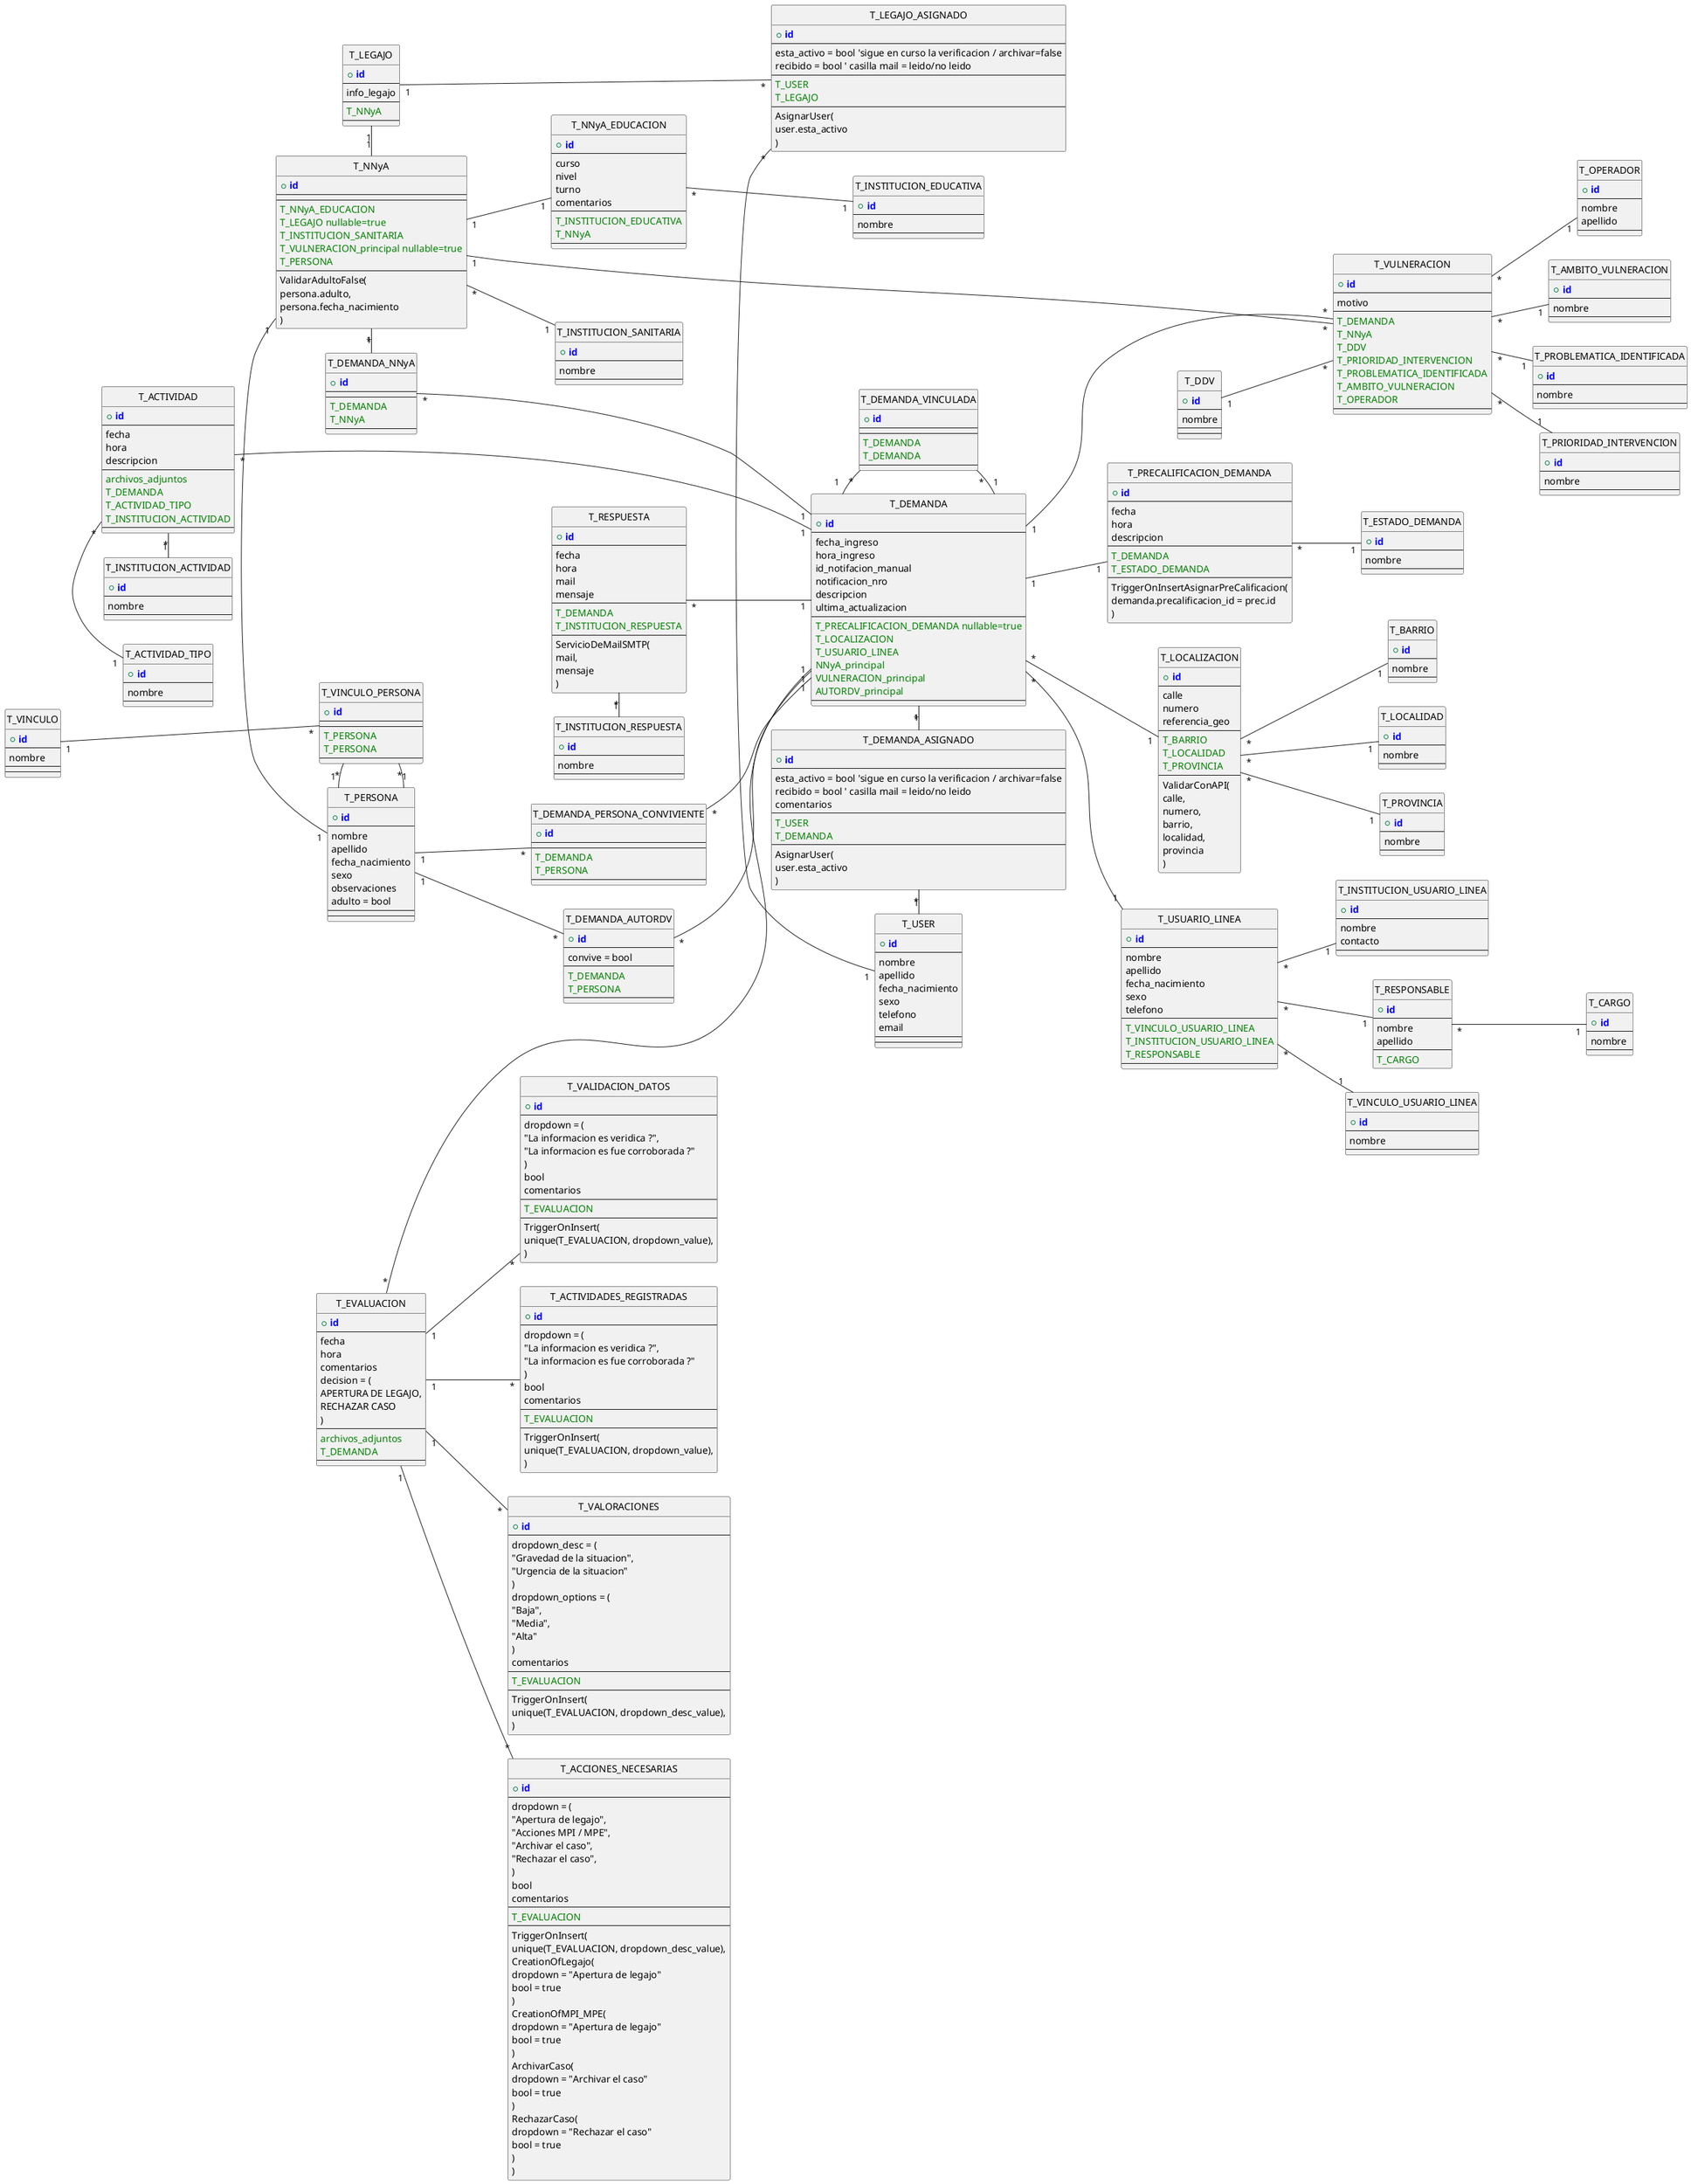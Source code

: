 "@startuml full_logical_erd"

' !define ENTITY
!define PRIMARY_KEY(x) <b><color:blue>x</color></b>
!define FOREIGN_KEY(x) <color:green>x</color>

hide circle
left to right direction

entity T_DEMANDA {
    + PRIMARY_KEY(id)
    --
    fecha_ingreso
    hora_ingreso
    id_notifacion_manual
    notificacion_nro
    descripcion
    ultima_actualizacion
    --
    FOREIGN_KEY(T_PRECALIFICACION_DEMANDA nullable=true)
    FOREIGN_KEY(T_LOCALIZACION)
    FOREIGN_KEY(T_USUARIO_LINEA)
    FOREIGN_KEY(NNyA_principal)
    FOREIGN_KEY(VULNERACION_principal)
    FOREIGN_KEY(AUTORDV_principal)
    --
}

entity T_DEMANDA_ASIGNADO {
    + PRIMARY_KEY(id)
    --
    esta_activo = bool 'sigue en curso la verificacion / archivar=false
    recibido = bool ' casilla mail = leido/no leido
    comentarios
    --
    FOREIGN_KEY(T_USER)
    FOREIGN_KEY(T_DEMANDA)
    --
    AsignarUser(
        user.esta_activo
        )
}

entity T_PRECALIFICACION_DEMANDA {
    + PRIMARY_KEY(id)
    --
    fecha
    hora
    descripcion
    --
    FOREIGN_KEY(T_DEMANDA)
    FOREIGN_KEY(T_ESTADO_DEMANDA)
    --
    TriggerOnInsertAsignarPreCalificacion(
        demanda.precalificacion_id = prec.id
        )
}

entity T_LOCALIZACION {
    + PRIMARY_KEY(id)
    --
    calle
    numero
    referencia_geo
    --
    FOREIGN_KEY(T_BARRIO)
    FOREIGN_KEY(T_LOCALIDAD)
    FOREIGN_KEY(T_PROVINCIA)
    --
    ValidarConAPI(
        calle,
        numero,
        barrio,
        localidad,
        provincia
        )
}

entity T_NNyA {
    + PRIMARY_KEY(id)
    --
    --
    FOREIGN_KEY(T_NNyA_EDUCACION)
    FOREIGN_KEY(T_LEGAJO nullable=true)
    FOREIGN_KEY(T_INSTITUCION_SANITARIA)
    FOREIGN_KEY(T_VULNERACION_principal nullable=true)
    FOREIGN_KEY(T_PERSONA)
    --
    ValidarAdultoFalse(
        persona.adulto,
        persona.fecha_nacimiento
        )
}

entity T_NNyA_EDUCACION {
    + PRIMARY_KEY(id)
    --
    curso
    nivel
    turno
    comentarios
    --
    FOREIGN_KEY(T_INSTITUCION_EDUCATIVA)
    FOREIGN_KEY(T_NNyA)
    --
}

entity T_PERSONA {
    + PRIMARY_KEY(id)
    --
    nombre
    apellido
    fecha_nacimiento
    sexo
    observaciones
    adulto = bool
    --
    --
}

entity T_DEMANDA_PERSONA_CONVIVIENTE {
    + PRIMARY_KEY(id)
    --
    --
    FOREIGN_KEY(T_DEMANDA)
    FOREIGN_KEY(T_PERSONA)
    --
}

entity T_VINCULO_PERSONA {
    + PRIMARY_KEY(id)
    --
    --
    FOREIGN_KEY(T_PERSONA)
    FOREIGN_KEY(T_PERSONA)
    --
}

entity T_DEMANDA_AUTORDV {
    + PRIMARY_KEY(id)
    --
    convive = bool
    --
    FOREIGN_KEY(T_DEMANDA)
    FOREIGN_KEY(T_PERSONA)
    --
}

entity T_USUARIO_LINEA {
    + PRIMARY_KEY(id)
    --
    nombre
    apellido
    fecha_nacimiento
    sexo
    telefono
    --
    FOREIGN_KEY(T_VINCULO_USUARIO_LINEA)
    FOREIGN_KEY(T_INSTITUCION_USUARIO_LINEA)
    FOREIGN_KEY(T_RESPONSABLE)
    --
}

entity T_INSTITUCION_USUARIO_LINEA {
    + PRIMARY_KEY(id)
    --
    nombre
    contacto
    --
}

entity T_RESPONSABLE {
    + PRIMARY_KEY(id)
    --
    nombre
    apellido
    --
    FOREIGN_KEY(T_CARGO)
}

entity T_VULNERACION {
    + PRIMARY_KEY(id)
    --
    motivo
    --
    FOREIGN_KEY(T_DEMANDA)
    FOREIGN_KEY(T_NNyA)
    FOREIGN_KEY(T_DDV)
    FOREIGN_KEY(T_PRIORIDAD_INTERVENCION)
    FOREIGN_KEY(T_PROBLEMATICA_IDENTIFICADA)
    FOREIGN_KEY(T_AMBITO_VULNERACION)
    FOREIGN_KEY(T_OPERADOR)
    --
}

entity T_OPERADOR {
    + PRIMARY_KEY(id)
    --
    nombre
    apellido
    --
}

entity T_ACTIVIDAD {
    + PRIMARY_KEY(id)
    --
    fecha
    hora
    descripcion
    --
    FOREIGN_KEY(archivos_adjuntos)
    FOREIGN_KEY(T_DEMANDA)
    FOREIGN_KEY(T_ACTIVIDAD_TIPO)
    FOREIGN_KEY(T_INSTITUCION_ACTIVIDAD)
    --
}

entity T_RESPUESTA {
    + PRIMARY_KEY(id)
    --
    fecha
    hora
    mail
    mensaje
    --
    FOREIGN_KEY(T_DEMANDA)
    FOREIGN_KEY(T_INSTITUCION_RESPUESTA)
    --
    ServicioDeMailSMTP(
        mail,
        mensaje
        )
}

entity T_DEMANDA_VINCULADA {
    + PRIMARY_KEY(id)
    --
    --
    FOREIGN_KEY(T_DEMANDA)
    FOREIGN_KEY(T_DEMANDA)
    --
}

entity T_EVALUACION {
    + PRIMARY_KEY(id)
    --
    fecha
    hora
    comentarios
    decision = (
        APERTURA DE LEGAJO,
        RECHAZAR CASO
    )
    --
    FOREIGN_KEY(archivos_adjuntos)
    FOREIGN_KEY(T_DEMANDA)
    --
}

entity T_VALIDACION_DATOS {
    + PRIMARY_KEY(id)
    --
    dropdown = (
        "La informacion es veridica ?",
        "La informacion es fue corroborada ?"
    )
    bool
    comentarios
    --
    FOREIGN_KEY(T_EVALUACION)
    --
    TriggerOnInsert(
        unique(T_EVALUACION, dropdown_value),
    )
}

entity T_ACTIVIDADES_REGISTRADAS {
    + PRIMARY_KEY(id)
    --
    dropdown = (
        "La informacion es veridica ?",
        "La informacion es fue corroborada ?"
    )
    bool
    comentarios
    --
    FOREIGN_KEY(T_EVALUACION)
    --
    TriggerOnInsert(
        unique(T_EVALUACION, dropdown_value),
    )
}

entity T_VALORACIONES {
    + PRIMARY_KEY(id)
    --
    dropdown_desc = (
        "Gravedad de la situacion",
        "Urgencia de la situacion"
    )
    dropdown_options = (
        "Baja",
        "Media",
        "Alta"
    )
    comentarios
    --
    FOREIGN_KEY(T_EVALUACION)
    --
    TriggerOnInsert(
        unique(T_EVALUACION, dropdown_desc_value),
    )
}

entity T_ACCIONES_NECESARIAS {
    + PRIMARY_KEY(id)
    --
    dropdown = (
        "Apertura de legajo",
        "Acciones MPI / MPE",
        "Archivar el caso",
        "Rechazar el caso",
    )
    bool
    comentarios
    --
    FOREIGN_KEY(T_EVALUACION)
    --
    TriggerOnInsert(
        unique(T_EVALUACION, dropdown_desc_value),
        CreationOfLegajo(
            dropdown = "Apertura de legajo"
            bool = true
        )
        CreationOfMPI_MPE(
            dropdown = "Apertura de legajo"
            bool = true
        )
        ArchivarCaso(
            dropdown = "Archivar el caso"
            bool = true
        )
        RechazarCaso(
            dropdown = "Rechazar el caso"
            bool = true
        )
    )
}

entity T_LEGAJO {
    + PRIMARY_KEY(id)
    --
    info_legajo
    --
    FOREIGN_KEY(T_NNyA)
    --
}

entity T_LEGAJO_ASIGNADO {
    + PRIMARY_KEY(id)
    --
    esta_activo = bool 'sigue en curso la verificacion / archivar=false
    recibido = bool ' casilla mail = leido/no leido
    --
    FOREIGN_KEY(T_USER)
    FOREIGN_KEY(T_LEGAJO)
    --
    AsignarUser(
        user.esta_activo
        )
}

entity T_USER {
    + PRIMARY_KEY(id)
    --
    nombre
    apellido
    fecha_nacimiento
    sexo
    telefono
    email
    --
    --
}

entity T_VINCULO {
    + PRIMARY_KEY(id)
    --
    nombre
    --
    --
}

entity T_CARGO {
    + PRIMARY_KEY(id)
    --
    nombre
    --
}

entity T_DDV {
    + PRIMARY_KEY(id)
    --
    nombre
    --
    --
}

entity T_ESTADO_DEMANDA {
    + PRIMARY_KEY(id)
    --
    nombre
    --
}

entity T_AMBITO_VULNERACION {
    + PRIMARY_KEY(id)
    --
    nombre
    --
}

entity T_PROBLEMATICA_IDENTIFICADA {
    + PRIMARY_KEY(id)
    --
    nombre
    --
}

entity T_PRIORIDAD_INTERVENCION {
    + PRIMARY_KEY(id)
    --
    nombre
    --
}

entity T_BARRIO {
    + PRIMARY_KEY(id)
    --
    nombre
    --
}

entity T_LOCALIDAD {
    + PRIMARY_KEY(id)
    --
    nombre
    --
}

entity T_PROVINCIA {
    + PRIMARY_KEY(id)
    --
    nombre
    --
}

entity T_VINCULO_USUARIO_LINEA {
    + PRIMARY_KEY(id)
    --
    nombre
    --
}

entity T_INSTITUCION_ACTIVIDAD {
    + PRIMARY_KEY(id)
    --
    nombre
    --
}

entity T_INSTITUCION_RESPUESTA {
    + PRIMARY_KEY(id)
    --
    nombre
    --
}

entity T_INSTITUCION_EDUCATIVA {
    + PRIMARY_KEY(id)
    --
    nombre
    --
}

entity T_INSTITUCION_SANITARIA {
    + PRIMARY_KEY(id)
    --
    nombre
    --
}

entity T_DEMANDA_NNyA {
    + PRIMARY_KEY(id)
    --
    --
    FOREIGN_KEY(T_DEMANDA)
    FOREIGN_KEY(T_NNyA)
    --
}

entity T_ACTIVIDAD_TIPO {
    + PRIMARY_KEY(id)
    --
    nombre
    --
}

T_DEMANDA_ASIGNADO "*" - "1" T_USER
T_DEMANDA "1" - "*" T_DEMANDA_ASIGNADO
T_DEMANDA "1" -- "1" T_PRECALIFICACION_DEMANDA
T_PRECALIFICACION_DEMANDA "*" -- "1" T_ESTADO_DEMANDA

T_DEMANDA "*" -- "1" T_LOCALIZACION
T_LOCALIZACION "*" -- "1" T_BARRIO
T_LOCALIZACION "*" -- "1" T_LOCALIDAD
T_LOCALIZACION "*" -- "1" T_PROVINCIA

T_DEMANDA_NNyA "*" - "1" T_DEMANDA
T_NNyA "1" - "*" T_DEMANDA_NNyA

T_NNyA "1" -- "1" T_NNyA_EDUCACION
T_NNyA_EDUCACION "*" -- "1" T_INSTITUCION_EDUCATIVA
T_NNyA "*" -- "1" T_INSTITUCION_SANITARIA

T_NNyA "1" - "1" T_PERSONA

T_DEMANDA_PERSONA_CONVIVIENTE "*" -- "1" T_DEMANDA
T_PERSONA "1" -- "*" T_DEMANDA_PERSONA_CONVIVIENTE

T_VINCULO_PERSONA "*" - "1" T_PERSONA
T_VINCULO_PERSONA "*" - "1" T_PERSONA
T_VINCULO "1" --- "*" T_VINCULO_PERSONA

T_DEMANDA_AUTORDV "*" -- "1" T_DEMANDA
T_PERSONA "1" -- "*" T_DEMANDA_AUTORDV

T_DEMANDA "*" -- "1" T_USUARIO_LINEA
T_USUARIO_LINEA "*" -- "1" T_VINCULO_USUARIO_LINEA

T_USUARIO_LINEA "*" -- "1" T_INSTITUCION_USUARIO_LINEA

T_USUARIO_LINEA "*" -- "1" T_RESPONSABLE
T_RESPONSABLE "*" -- "1" T_CARGO

T_DEMANDA "1" --- "*" T_VULNERACION
T_DDV "1" -- "*" T_VULNERACION

T_VULNERACION "*" -- "1" T_PRIORIDAD_INTERVENCION
T_VULNERACION "*" -- "1" T_PROBLEMATICA_IDENTIFICADA
T_VULNERACION "*" -- "1" T_AMBITO_VULNERACION

T_VULNERACION "*" -- "1" T_OPERADOR
T_NNyA "1" -- "*" T_VULNERACION

T_ACTIVIDAD "*" ---- "1" T_DEMANDA
T_ACTIVIDAD "*" - "1" T_ACTIVIDAD_TIPO
T_ACTIVIDAD "*" - "1" T_INSTITUCION_ACTIVIDAD

T_RESPUESTA "*" -- "1" T_DEMANDA
T_RESPUESTA "*" - "1" T_INSTITUCION_RESPUESTA

T_DEMANDA_VINCULADA "*" - "1" T_DEMANDA
T_DEMANDA_VINCULADA "*" - "1" T_DEMANDA

T_EVALUACION "*" --- "1" T_DEMANDA
T_EVALUACION "1" -- "*" T_VALIDACION_DATOS
T_EVALUACION "1" -- "*" T_ACTIVIDADES_REGISTRADAS
T_EVALUACION "1" -- "*" T_VALORACIONES
T_EVALUACION "1" -- "*" T_ACCIONES_NECESARIAS

T_LEGAJO "1" - "1" T_NNyA

T_LEGAJO_ASIGNADO "*" - "1" T_USER
T_LEGAJO "1" - "*" T_LEGAJO_ASIGNADO

@enduml

' DemandasVinculadas = Conexiones de la demanda = caso1=fkDemanda, caso2=fkDemanda
' caratula = identificar legajo o expediente
' la caratula identifica el NNyA al que se le genera la demanda
' el legajo deberia estar relacionado con la caratula, ¿ osea el NNyA principal ?
